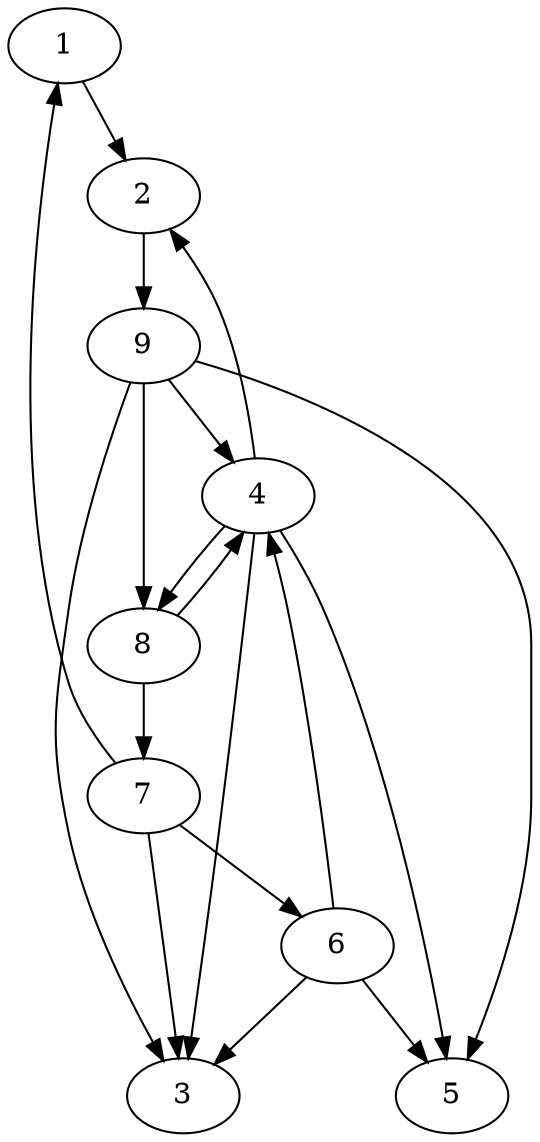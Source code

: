 digraph gamebook {

  1->2
 2->9
  4->3
4->2
  4->5
4->8
 6->5
6->3
6->4
 7->6
7->3
7->1
8->7
8->4
 9->3
 9->8
 9->5
9->4
}
